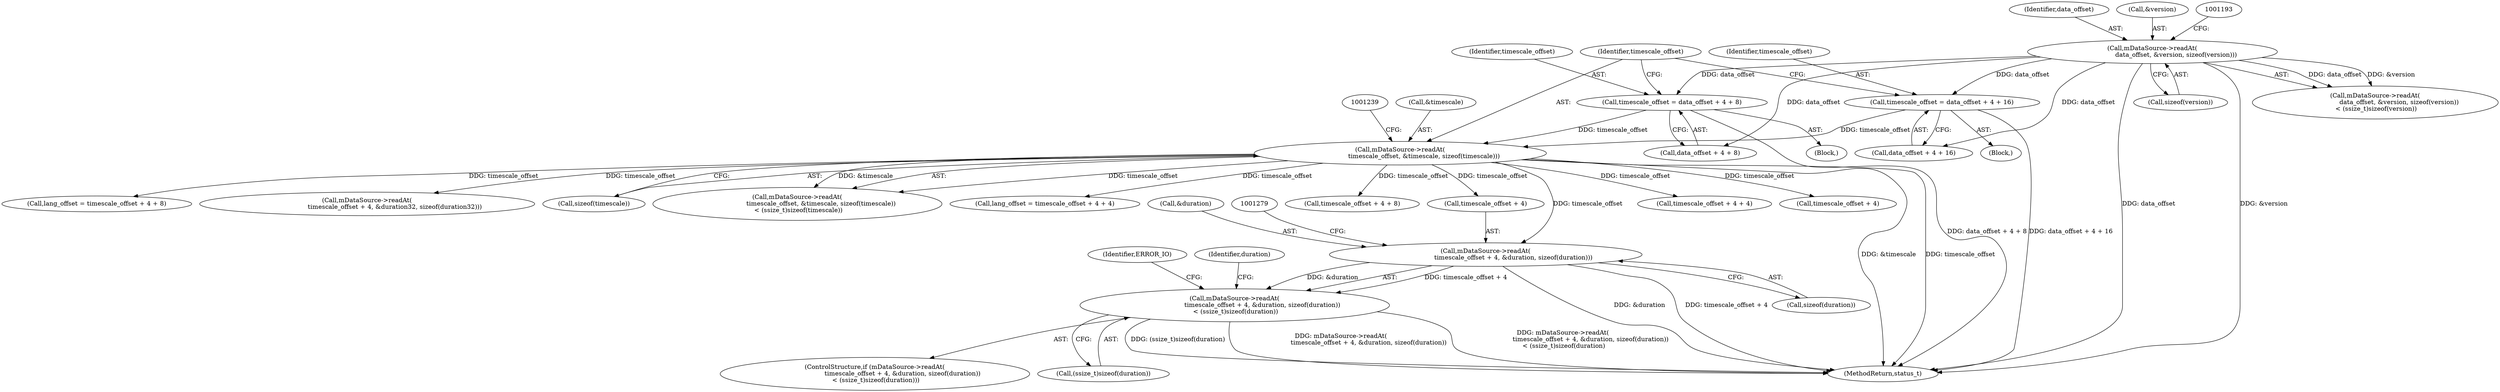 digraph "0_Android_f81038006b4c59a5a148dcad887371206033c28f_2@API" {
"1001270" [label="(Call,mDataSource->readAt(\n                            timescale_offset + 4, &duration, sizeof(duration)))"];
"1001232" [label="(Call,mDataSource->readAt(\n                        timescale_offset, &timescale, sizeof(timescale)))"];
"1001205" [label="(Call,timescale_offset = data_offset + 4 + 16)"];
"1001186" [label="(Call,mDataSource->readAt(\n                        data_offset, &version, sizeof(version)))"];
"1001218" [label="(Call,timescale_offset = data_offset + 4 + 8)"];
"1001269" [label="(Call,mDataSource->readAt(\n                            timescale_offset + 4, &duration, sizeof(duration))\n < (ssize_t)sizeof(duration))"];
"1001234" [label="(Call,&timescale)"];
"1001287" [label="(Identifier,duration)"];
"1001236" [label="(Call,sizeof(timescale))"];
"1001284" [label="(Identifier,ERROR_IO)"];
"1001187" [label="(Identifier,data_offset)"];
"1003289" [label="(MethodReturn,status_t)"];
"1001231" [label="(Call,mDataSource->readAt(\n                        timescale_offset, &timescale, sizeof(timescale))\n < (ssize_t)sizeof(timescale))"];
"1001278" [label="(Call,(ssize_t)sizeof(duration))"];
"1001205" [label="(Call,timescale_offset = data_offset + 4 + 16)"];
"1001276" [label="(Call,sizeof(duration))"];
"1001188" [label="(Call,&version)"];
"1001269" [label="(Call,mDataSource->readAt(\n                            timescale_offset + 4, &duration, sizeof(duration))\n < (ssize_t)sizeof(duration))"];
"1001186" [label="(Call,mDataSource->readAt(\n                        data_offset, &version, sizeof(version)))"];
"1001232" [label="(Call,mDataSource->readAt(\n                        timescale_offset, &timescale, sizeof(timescale)))"];
"1001207" [label="(Call,data_offset + 4 + 16)"];
"1001206" [label="(Identifier,timescale_offset)"];
"1001364" [label="(Call,lang_offset = timescale_offset + 4 + 4)"];
"1001271" [label="(Call,timescale_offset + 4)"];
"1001233" [label="(Identifier,timescale_offset)"];
"1001353" [label="(Call,timescale_offset + 4 + 8)"];
"1001217" [label="(Block,)"];
"1001204" [label="(Block,)"];
"1001268" [label="(ControlStructure,if (mDataSource->readAt(\n                            timescale_offset + 4, &duration, sizeof(duration))\n < (ssize_t)sizeof(duration)))"];
"1001220" [label="(Call,data_offset + 4 + 8)"];
"1001366" [label="(Call,timescale_offset + 4 + 4)"];
"1001301" [label="(Call,timescale_offset + 4)"];
"1001274" [label="(Call,&duration)"];
"1001190" [label="(Call,sizeof(version))"];
"1001219" [label="(Identifier,timescale_offset)"];
"1001185" [label="(Call,mDataSource->readAt(\n                        data_offset, &version, sizeof(version))\n < (ssize_t)sizeof(version))"];
"1001351" [label="(Call,lang_offset = timescale_offset + 4 + 8)"];
"1001270" [label="(Call,mDataSource->readAt(\n                            timescale_offset + 4, &duration, sizeof(duration)))"];
"1001218" [label="(Call,timescale_offset = data_offset + 4 + 8)"];
"1001300" [label="(Call,mDataSource->readAt(\n                            timescale_offset + 4, &duration32, sizeof(duration32)))"];
"1001270" -> "1001269"  [label="AST: "];
"1001270" -> "1001276"  [label="CFG: "];
"1001271" -> "1001270"  [label="AST: "];
"1001274" -> "1001270"  [label="AST: "];
"1001276" -> "1001270"  [label="AST: "];
"1001279" -> "1001270"  [label="CFG: "];
"1001270" -> "1003289"  [label="DDG: timescale_offset + 4"];
"1001270" -> "1003289"  [label="DDG: &duration"];
"1001270" -> "1001269"  [label="DDG: timescale_offset + 4"];
"1001270" -> "1001269"  [label="DDG: &duration"];
"1001232" -> "1001270"  [label="DDG: timescale_offset"];
"1001232" -> "1001231"  [label="AST: "];
"1001232" -> "1001236"  [label="CFG: "];
"1001233" -> "1001232"  [label="AST: "];
"1001234" -> "1001232"  [label="AST: "];
"1001236" -> "1001232"  [label="AST: "];
"1001239" -> "1001232"  [label="CFG: "];
"1001232" -> "1003289"  [label="DDG: timescale_offset"];
"1001232" -> "1003289"  [label="DDG: &timescale"];
"1001232" -> "1001231"  [label="DDG: timescale_offset"];
"1001232" -> "1001231"  [label="DDG: &timescale"];
"1001205" -> "1001232"  [label="DDG: timescale_offset"];
"1001218" -> "1001232"  [label="DDG: timescale_offset"];
"1001232" -> "1001271"  [label="DDG: timescale_offset"];
"1001232" -> "1001300"  [label="DDG: timescale_offset"];
"1001232" -> "1001301"  [label="DDG: timescale_offset"];
"1001232" -> "1001351"  [label="DDG: timescale_offset"];
"1001232" -> "1001353"  [label="DDG: timescale_offset"];
"1001232" -> "1001364"  [label="DDG: timescale_offset"];
"1001232" -> "1001366"  [label="DDG: timescale_offset"];
"1001205" -> "1001204"  [label="AST: "];
"1001205" -> "1001207"  [label="CFG: "];
"1001206" -> "1001205"  [label="AST: "];
"1001207" -> "1001205"  [label="AST: "];
"1001233" -> "1001205"  [label="CFG: "];
"1001205" -> "1003289"  [label="DDG: data_offset + 4 + 16"];
"1001186" -> "1001205"  [label="DDG: data_offset"];
"1001186" -> "1001185"  [label="AST: "];
"1001186" -> "1001190"  [label="CFG: "];
"1001187" -> "1001186"  [label="AST: "];
"1001188" -> "1001186"  [label="AST: "];
"1001190" -> "1001186"  [label="AST: "];
"1001193" -> "1001186"  [label="CFG: "];
"1001186" -> "1003289"  [label="DDG: &version"];
"1001186" -> "1003289"  [label="DDG: data_offset"];
"1001186" -> "1001185"  [label="DDG: data_offset"];
"1001186" -> "1001185"  [label="DDG: &version"];
"1001186" -> "1001207"  [label="DDG: data_offset"];
"1001186" -> "1001218"  [label="DDG: data_offset"];
"1001186" -> "1001220"  [label="DDG: data_offset"];
"1001218" -> "1001217"  [label="AST: "];
"1001218" -> "1001220"  [label="CFG: "];
"1001219" -> "1001218"  [label="AST: "];
"1001220" -> "1001218"  [label="AST: "];
"1001233" -> "1001218"  [label="CFG: "];
"1001218" -> "1003289"  [label="DDG: data_offset + 4 + 8"];
"1001269" -> "1001268"  [label="AST: "];
"1001269" -> "1001278"  [label="CFG: "];
"1001278" -> "1001269"  [label="AST: "];
"1001284" -> "1001269"  [label="CFG: "];
"1001287" -> "1001269"  [label="CFG: "];
"1001269" -> "1003289"  [label="DDG: (ssize_t)sizeof(duration)"];
"1001269" -> "1003289"  [label="DDG: mDataSource->readAt(\n                            timescale_offset + 4, &duration, sizeof(duration))"];
"1001269" -> "1003289"  [label="DDG: mDataSource->readAt(\n                            timescale_offset + 4, &duration, sizeof(duration))\n < (ssize_t)sizeof(duration)"];
}
